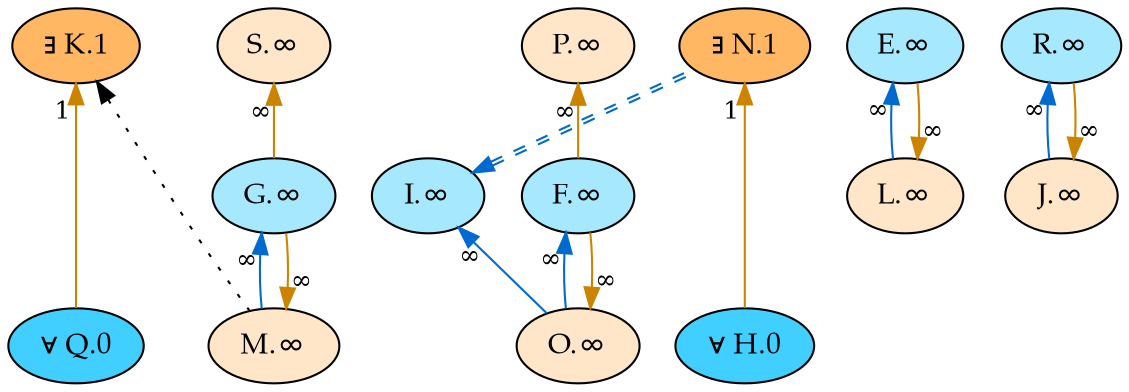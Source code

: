 digraph {
    rankdir="TB"
    node [style=filled fontname="Palatino" fontsize=14]
    node [fillcolor="#40cfff"]
    "Q" [label="∀ Q.0"]
    "H" [label="∀ H.0"]
    node [fillcolor="#a6e9ff"]
    "E" [label="E.∞"]
    "F" [label="F.∞"]
    "R" [label="R.∞"]
    "G" [label="G.∞"]
    "I" [label="I.∞"]
    node [fillcolor="#ffb763"]
    "N" [label="∃ N.1"]
    "K" [label="∃ K.1"]
    node [fillcolor="#ffe6c9"]
    "L" [label="L.∞"]
    "O" [label="O.∞"]
    "J" [label="J.∞"]
    "M" [label="M.∞"]
    "P" [label="P.∞"]
    "S" [label="S.∞"]
    edge[labeldistance=1.5 fontsize=12]
    edge [color="#006ad1" style="solid" dir="back" taillabel="∞"]
          "E" -> "L" 
          "F" -> "O" 
          "R" -> "J" 
          "G" -> "M" 
          "I" -> "O" 
    edge [color="#cc8400" style="solid" dir="back" taillabel="∞"]
          "L" -> "E" 
          "O" -> "F" 
          "J" -> "R" 
          "M" -> "G" 
          "P" -> "F" 
          "S" -> "G" 
    edge [color="#cc8400" style="solid" dir="back" taillabel="1"]
          "K" -> "Q" 
          "N" -> "H" 
    edge [color="#006ad1:#006ad1" style="dashed" dir="back" taillabel="" constraint=false]
          "I" -> "N" 
    edge [color="black" style="dotted" dir="back" taillabel="" constraint=false]
          "K" -> "M" 
    {rank = max "Q" "H"}
    {rank = min "N" "K"}
}
